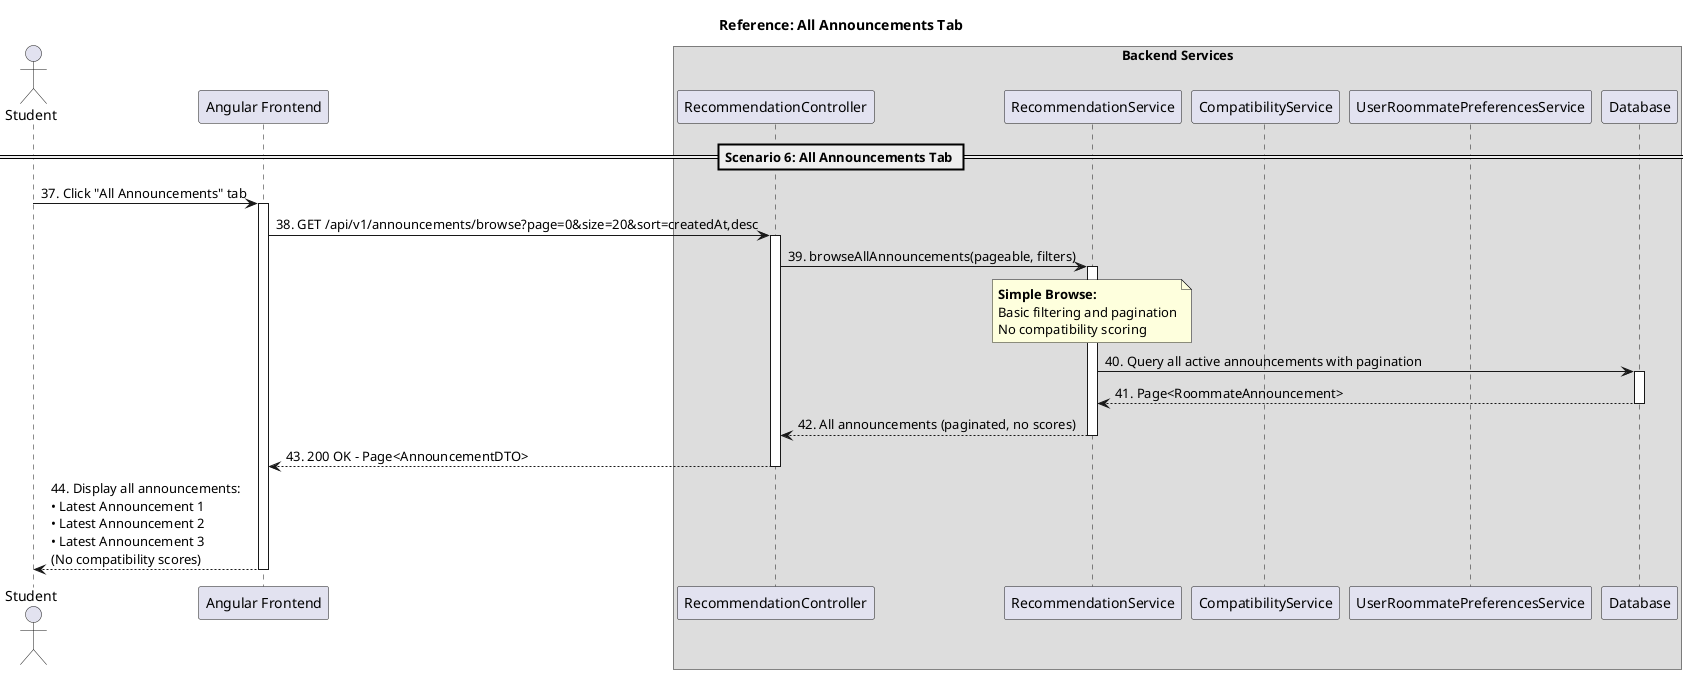 @startuml
title "Reference: All Announcements Tab"

!define STUDENT_COLOR #E3F2FD
!define BACKEND_COLOR #E8F5E9
!define ALGO_COLOR #FFF3E0

actor "Student" as Student
participant "Angular Frontend" as Frontend

box "Backend Services"
    participant "RecommendationController" as Controller
    participant "RecommendationService" as Service
    participant "CompatibilityService" as Compatibility
    participant "UserRoommatePreferencesService" as Preferences
    participant "Database" as DB
end box

== Scenario 6: All Announcements Tab ==

Student -> Frontend: 37. Click "All Announcements" tab
activate Frontend

Frontend -> Controller: 38. GET /api/v1/announcements/browse?page=0&size=20&sort=createdAt,desc
activate Controller

Controller -> Service: 39. browseAllAnnouncements(pageable, filters)
activate Service

note over Service
    **Simple Browse:**
    Basic filtering and pagination
    No compatibility scoring
end note

Service -> DB: 40. Query all active announcements with pagination
activate DB
DB --> Service: 41. Page<RoommateAnnouncement>
deactivate DB

Service --> Controller: 42. All announcements (paginated, no scores)
deactivate Service

Controller --> Frontend: 43. 200 OK - Page<AnnouncementDTO>
deactivate Controller

Frontend --> Student: 44. Display all announcements:\n• Latest Announcement 1\n• Latest Announcement 2\n• Latest Announcement 3\n(No compatibility scores)
deactivate Frontend

@enduml 
